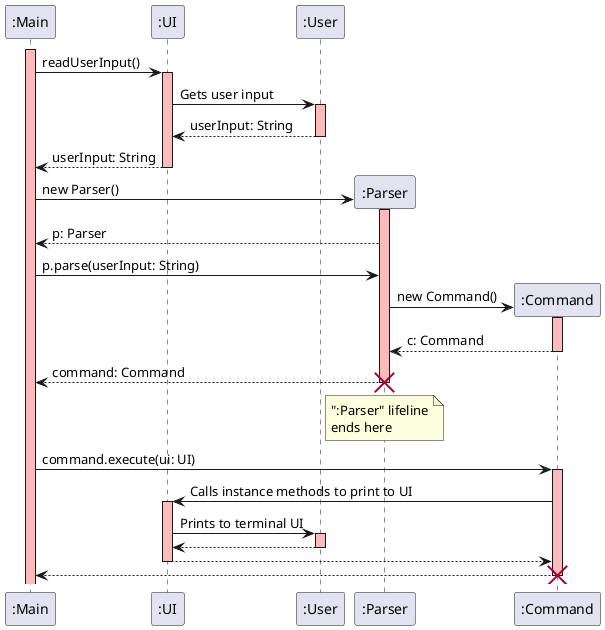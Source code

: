 @startuml
activate ":Main" #FFBBBB
":Main" -> ":UI": readUserInput()
activate ":UI" #FFBBBB


":UI" -> ":User": Gets user input
activate ":User" #FFBBBB
":User" --> ":UI": userInput: String
deactivate
":UI" --> ":Main": userInput: String
deactivate

create ":Parser"
":Main" -> ":Parser": new Parser()
activate ":Parser" #FFBBBB
":Parser" --> ":Main": p: Parser

":Main" -> ":Parser": p.parse(userInput: String)
create ":Command"
":Parser" -> ":Command": new Command()
activate ":Command" #FFBBBB
":Command" --> ":Parser": c: Command
deactivate
":Parser" --> ":Main": command: Command
destroy ":Parser"
note over ":Parser": ":Parser" lifeline\nends here

":Main" -> ":Command": command.execute(ui: UI)
activate ":Command" #FFBBBB
":Command" -> ":UI": Calls instance methods to print to UI
activate ":UI" #FFBBBB
":UI" -> ":User": Prints to terminal UI
activate ":User" #FFBBBB
":User" --> ":UI"
deactivate
":UI" --> ":Command"
deactivate
":Command" --> ":Main"
destroy ":Command"
@enduml